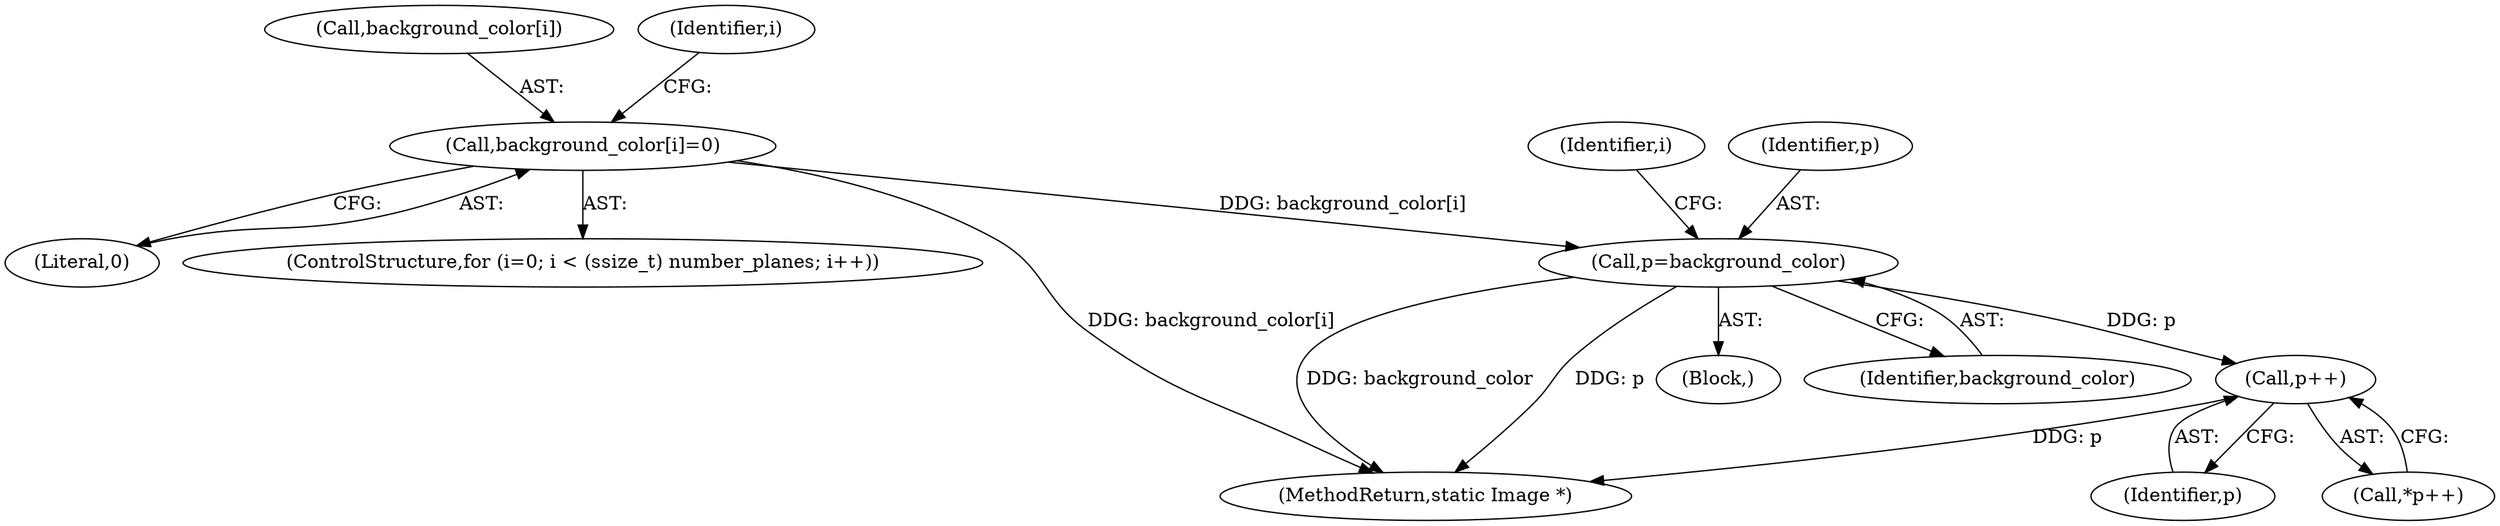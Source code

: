 digraph "0_ImageMagick_3e9165285eda6e1bb71172031d3048b51bb443a4@pointer" {
"1000373" [label="(Call,p=background_color)"];
"1000362" [label="(Call,background_color[i]=0)"];
"1000389" [label="(Call,p++)"];
"1001936" [label="(MethodReturn,static Image *)"];
"1000372" [label="(Block,)"];
"1000373" [label="(Call,p=background_color)"];
"1000363" [label="(Call,background_color[i])"];
"1000361" [label="(Identifier,i)"];
"1000388" [label="(Call,*p++)"];
"1000366" [label="(Literal,0)"];
"1000390" [label="(Identifier,p)"];
"1000362" [label="(Call,background_color[i]=0)"];
"1000389" [label="(Call,p++)"];
"1000375" [label="(Identifier,background_color)"];
"1000351" [label="(ControlStructure,for (i=0; i < (ssize_t) number_planes; i++))"];
"1000378" [label="(Identifier,i)"];
"1000374" [label="(Identifier,p)"];
"1000373" -> "1000372"  [label="AST: "];
"1000373" -> "1000375"  [label="CFG: "];
"1000374" -> "1000373"  [label="AST: "];
"1000375" -> "1000373"  [label="AST: "];
"1000378" -> "1000373"  [label="CFG: "];
"1000373" -> "1001936"  [label="DDG: background_color"];
"1000373" -> "1001936"  [label="DDG: p"];
"1000362" -> "1000373"  [label="DDG: background_color[i]"];
"1000373" -> "1000389"  [label="DDG: p"];
"1000362" -> "1000351"  [label="AST: "];
"1000362" -> "1000366"  [label="CFG: "];
"1000363" -> "1000362"  [label="AST: "];
"1000366" -> "1000362"  [label="AST: "];
"1000361" -> "1000362"  [label="CFG: "];
"1000362" -> "1001936"  [label="DDG: background_color[i]"];
"1000389" -> "1000388"  [label="AST: "];
"1000389" -> "1000390"  [label="CFG: "];
"1000390" -> "1000389"  [label="AST: "];
"1000388" -> "1000389"  [label="CFG: "];
"1000389" -> "1001936"  [label="DDG: p"];
}
